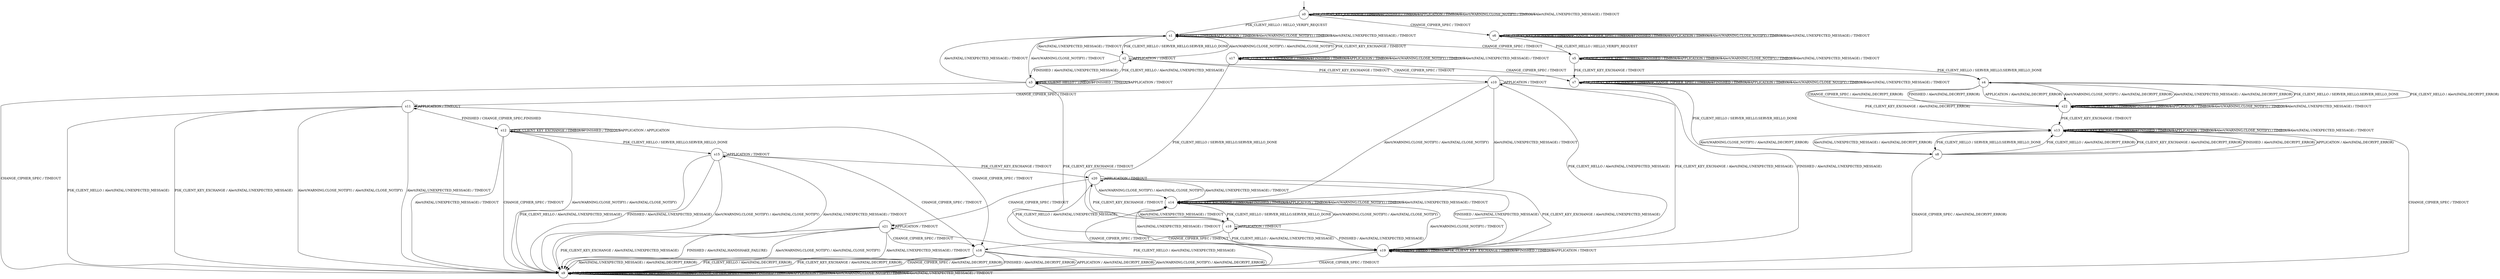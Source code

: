 digraph g {

	s0 [shape="circle" label="s0"];
	s1 [shape="circle" label="s1"];
	s2 [shape="circle" label="s2"];
	s3 [shape="circle" label="s3"];
	s4 [shape="circle" label="s4"];
	s5 [shape="circle" label="s5"];
	s6 [shape="circle" label="s6"];
	s7 [shape="circle" label="s7"];
	s8 [shape="circle" label="s8"];
	s9 [shape="circle" label="s9"];
	s10 [shape="circle" label="s10"];
	s11 [shape="circle" label="s11"];
	s12 [shape="circle" label="s12"];
	s13 [shape="circle" label="s13"];
	s14 [shape="circle" label="s14"];
	s15 [shape="circle" label="s15"];
	s16 [shape="circle" label="s16"];
	s17 [shape="circle" label="s17"];
	s18 [shape="circle" label="s18"];
	s19 [shape="circle" label="s19"];
	s20 [shape="circle" label="s20"];
	s21 [shape="circle" label="s21"];
	s22 [shape="circle" label="s22"];
	s0 -> s1 [label="PSK_CLIENT_HELLO / HELLO_VERIFY_REQUEST"];
	s0 -> s0 [label="PSK_CLIENT_KEY_EXCHANGE / TIMEOUT"];
	s0 -> s6 [label="CHANGE_CIPHER_SPEC / TIMEOUT"];
	s0 -> s0 [label="FINISHED / TIMEOUT"];
	s0 -> s0 [label="APPLICATION / TIMEOUT"];
	s0 -> s0 [label="Alert(WARNING,CLOSE_NOTIFY) / TIMEOUT"];
	s0 -> s0 [label="Alert(FATAL,UNEXPECTED_MESSAGE) / TIMEOUT"];
	s1 -> s2 [label="PSK_CLIENT_HELLO / SERVER_HELLO,SERVER_HELLO_DONE"];
	s1 -> s17 [label="PSK_CLIENT_KEY_EXCHANGE / TIMEOUT"];
	s1 -> s5 [label="CHANGE_CIPHER_SPEC / TIMEOUT"];
	s1 -> s1 [label="FINISHED / TIMEOUT"];
	s1 -> s1 [label="APPLICATION / TIMEOUT"];
	s1 -> s1 [label="Alert(WARNING,CLOSE_NOTIFY) / TIMEOUT"];
	s1 -> s1 [label="Alert(FATAL,UNEXPECTED_MESSAGE) / TIMEOUT"];
	s2 -> s3 [label="PSK_CLIENT_HELLO / Alert(FATAL,UNEXPECTED_MESSAGE)"];
	s2 -> s10 [label="PSK_CLIENT_KEY_EXCHANGE / TIMEOUT"];
	s2 -> s4 [label="CHANGE_CIPHER_SPEC / TIMEOUT"];
	s2 -> s3 [label="FINISHED / Alert(FATAL,UNEXPECTED_MESSAGE)"];
	s2 -> s2 [label="APPLICATION / TIMEOUT"];
	s2 -> s1 [label="Alert(WARNING,CLOSE_NOTIFY) / Alert(FATAL,CLOSE_NOTIFY)"];
	s2 -> s1 [label="Alert(FATAL,UNEXPECTED_MESSAGE) / TIMEOUT"];
	s3 -> s3 [label="PSK_CLIENT_HELLO / TIMEOUT"];
	s3 -> s19 [label="PSK_CLIENT_KEY_EXCHANGE / TIMEOUT"];
	s3 -> s9 [label="CHANGE_CIPHER_SPEC / TIMEOUT"];
	s3 -> s3 [label="FINISHED / TIMEOUT"];
	s3 -> s3 [label="APPLICATION / TIMEOUT"];
	s3 -> s1 [label="Alert(WARNING,CLOSE_NOTIFY) / TIMEOUT"];
	s3 -> s1 [label="Alert(FATAL,UNEXPECTED_MESSAGE) / TIMEOUT"];
	s4 -> s22 [label="PSK_CLIENT_HELLO / Alert(FATAL,DECRYPT_ERROR)"];
	s4 -> s13 [label="PSK_CLIENT_KEY_EXCHANGE / Alert(FATAL,DECRYPT_ERROR)"];
	s4 -> s22 [label="CHANGE_CIPHER_SPEC / Alert(FATAL,DECRYPT_ERROR)"];
	s4 -> s22 [label="FINISHED / Alert(FATAL,DECRYPT_ERROR)"];
	s4 -> s22 [label="APPLICATION / Alert(FATAL,DECRYPT_ERROR)"];
	s4 -> s22 [label="Alert(WARNING,CLOSE_NOTIFY) / Alert(FATAL,DECRYPT_ERROR)"];
	s4 -> s22 [label="Alert(FATAL,UNEXPECTED_MESSAGE) / Alert(FATAL,DECRYPT_ERROR)"];
	s5 -> s4 [label="PSK_CLIENT_HELLO / SERVER_HELLO,SERVER_HELLO_DONE"];
	s5 -> s7 [label="PSK_CLIENT_KEY_EXCHANGE / TIMEOUT"];
	s5 -> s5 [label="CHANGE_CIPHER_SPEC / TIMEOUT"];
	s5 -> s5 [label="FINISHED / TIMEOUT"];
	s5 -> s5 [label="APPLICATION / TIMEOUT"];
	s5 -> s5 [label="Alert(WARNING,CLOSE_NOTIFY) / TIMEOUT"];
	s5 -> s5 [label="Alert(FATAL,UNEXPECTED_MESSAGE) / TIMEOUT"];
	s6 -> s5 [label="PSK_CLIENT_HELLO / HELLO_VERIFY_REQUEST"];
	s6 -> s6 [label="PSK_CLIENT_KEY_EXCHANGE / TIMEOUT"];
	s6 -> s6 [label="CHANGE_CIPHER_SPEC / TIMEOUT"];
	s6 -> s6 [label="FINISHED / TIMEOUT"];
	s6 -> s6 [label="APPLICATION / TIMEOUT"];
	s6 -> s6 [label="Alert(WARNING,CLOSE_NOTIFY) / TIMEOUT"];
	s6 -> s6 [label="Alert(FATAL,UNEXPECTED_MESSAGE) / TIMEOUT"];
	s7 -> s8 [label="PSK_CLIENT_HELLO / SERVER_HELLO,SERVER_HELLO_DONE"];
	s7 -> s7 [label="PSK_CLIENT_KEY_EXCHANGE / TIMEOUT"];
	s7 -> s7 [label="CHANGE_CIPHER_SPEC / TIMEOUT"];
	s7 -> s7 [label="FINISHED / TIMEOUT"];
	s7 -> s7 [label="APPLICATION / TIMEOUT"];
	s7 -> s7 [label="Alert(WARNING,CLOSE_NOTIFY) / TIMEOUT"];
	s7 -> s7 [label="Alert(FATAL,UNEXPECTED_MESSAGE) / TIMEOUT"];
	s8 -> s13 [label="PSK_CLIENT_HELLO / Alert(FATAL,DECRYPT_ERROR)"];
	s8 -> s13 [label="PSK_CLIENT_KEY_EXCHANGE / Alert(FATAL,DECRYPT_ERROR)"];
	s8 -> s9 [label="CHANGE_CIPHER_SPEC / Alert(FATAL,DECRYPT_ERROR)"];
	s8 -> s13 [label="FINISHED / Alert(FATAL,DECRYPT_ERROR)"];
	s8 -> s13 [label="APPLICATION / Alert(FATAL,DECRYPT_ERROR)"];
	s8 -> s13 [label="Alert(WARNING,CLOSE_NOTIFY) / Alert(FATAL,DECRYPT_ERROR)"];
	s8 -> s13 [label="Alert(FATAL,UNEXPECTED_MESSAGE) / Alert(FATAL,DECRYPT_ERROR)"];
	s9 -> s9 [label="PSK_CLIENT_HELLO / TIMEOUT"];
	s9 -> s9 [label="PSK_CLIENT_KEY_EXCHANGE / TIMEOUT"];
	s9 -> s9 [label="CHANGE_CIPHER_SPEC / TIMEOUT"];
	s9 -> s9 [label="FINISHED / TIMEOUT"];
	s9 -> s9 [label="APPLICATION / TIMEOUT"];
	s9 -> s9 [label="Alert(WARNING,CLOSE_NOTIFY) / TIMEOUT"];
	s9 -> s9 [label="Alert(FATAL,UNEXPECTED_MESSAGE) / TIMEOUT"];
	s10 -> s19 [label="PSK_CLIENT_HELLO / Alert(FATAL,UNEXPECTED_MESSAGE)"];
	s10 -> s19 [label="PSK_CLIENT_KEY_EXCHANGE / Alert(FATAL,UNEXPECTED_MESSAGE)"];
	s10 -> s11 [label="CHANGE_CIPHER_SPEC / TIMEOUT"];
	s10 -> s19 [label="FINISHED / Alert(FATAL,UNEXPECTED_MESSAGE)"];
	s10 -> s10 [label="APPLICATION / TIMEOUT"];
	s10 -> s14 [label="Alert(WARNING,CLOSE_NOTIFY) / Alert(FATAL,CLOSE_NOTIFY)"];
	s10 -> s14 [label="Alert(FATAL,UNEXPECTED_MESSAGE) / TIMEOUT"];
	s11 -> s9 [label="PSK_CLIENT_HELLO / Alert(FATAL,UNEXPECTED_MESSAGE)"];
	s11 -> s9 [label="PSK_CLIENT_KEY_EXCHANGE / Alert(FATAL,UNEXPECTED_MESSAGE)"];
	s11 -> s16 [label="CHANGE_CIPHER_SPEC / TIMEOUT"];
	s11 -> s12 [label="FINISHED / CHANGE_CIPHER_SPEC,FINISHED"];
	s11 -> s11 [label="APPLICATION / TIMEOUT"];
	s11 -> s9 [label="Alert(WARNING,CLOSE_NOTIFY) / Alert(FATAL,CLOSE_NOTIFY)"];
	s11 -> s9 [label="Alert(FATAL,UNEXPECTED_MESSAGE) / TIMEOUT"];
	s12 -> s15 [label="PSK_CLIENT_HELLO / SERVER_HELLO,SERVER_HELLO_DONE"];
	s12 -> s12 [label="PSK_CLIENT_KEY_EXCHANGE / TIMEOUT"];
	s12 -> s9 [label="CHANGE_CIPHER_SPEC / TIMEOUT"];
	s12 -> s12 [label="FINISHED / TIMEOUT"];
	s12 -> s12 [label="APPLICATION / APPLICATION"];
	s12 -> s9 [label="Alert(WARNING,CLOSE_NOTIFY) / Alert(FATAL,CLOSE_NOTIFY)"];
	s12 -> s9 [label="Alert(FATAL,UNEXPECTED_MESSAGE) / TIMEOUT"];
	s13 -> s8 [label="PSK_CLIENT_HELLO / SERVER_HELLO,SERVER_HELLO_DONE"];
	s13 -> s13 [label="PSK_CLIENT_KEY_EXCHANGE / TIMEOUT"];
	s13 -> s9 [label="CHANGE_CIPHER_SPEC / TIMEOUT"];
	s13 -> s13 [label="FINISHED / TIMEOUT"];
	s13 -> s13 [label="APPLICATION / TIMEOUT"];
	s13 -> s13 [label="Alert(WARNING,CLOSE_NOTIFY) / TIMEOUT"];
	s13 -> s13 [label="Alert(FATAL,UNEXPECTED_MESSAGE) / TIMEOUT"];
	s14 -> s18 [label="PSK_CLIENT_HELLO / SERVER_HELLO,SERVER_HELLO_DONE"];
	s14 -> s14 [label="PSK_CLIENT_KEY_EXCHANGE / TIMEOUT"];
	s14 -> s9 [label="CHANGE_CIPHER_SPEC / TIMEOUT"];
	s14 -> s14 [label="FINISHED / TIMEOUT"];
	s14 -> s14 [label="APPLICATION / TIMEOUT"];
	s14 -> s14 [label="Alert(WARNING,CLOSE_NOTIFY) / TIMEOUT"];
	s14 -> s14 [label="Alert(FATAL,UNEXPECTED_MESSAGE) / TIMEOUT"];
	s15 -> s9 [label="PSK_CLIENT_HELLO / Alert(FATAL,UNEXPECTED_MESSAGE)"];
	s15 -> s20 [label="PSK_CLIENT_KEY_EXCHANGE / TIMEOUT"];
	s15 -> s16 [label="CHANGE_CIPHER_SPEC / TIMEOUT"];
	s15 -> s9 [label="FINISHED / Alert(FATAL,UNEXPECTED_MESSAGE)"];
	s15 -> s15 [label="APPLICATION / TIMEOUT"];
	s15 -> s9 [label="Alert(WARNING,CLOSE_NOTIFY) / Alert(FATAL,CLOSE_NOTIFY)"];
	s15 -> s9 [label="Alert(FATAL,UNEXPECTED_MESSAGE) / TIMEOUT"];
	s16 -> s9 [label="PSK_CLIENT_HELLO / Alert(FATAL,DECRYPT_ERROR)"];
	s16 -> s9 [label="PSK_CLIENT_KEY_EXCHANGE / Alert(FATAL,DECRYPT_ERROR)"];
	s16 -> s9 [label="CHANGE_CIPHER_SPEC / Alert(FATAL,DECRYPT_ERROR)"];
	s16 -> s9 [label="FINISHED / Alert(FATAL,DECRYPT_ERROR)"];
	s16 -> s9 [label="APPLICATION / Alert(FATAL,DECRYPT_ERROR)"];
	s16 -> s9 [label="Alert(WARNING,CLOSE_NOTIFY) / Alert(FATAL,DECRYPT_ERROR)"];
	s16 -> s9 [label="Alert(FATAL,UNEXPECTED_MESSAGE) / Alert(FATAL,DECRYPT_ERROR)"];
	s17 -> s18 [label="PSK_CLIENT_HELLO / SERVER_HELLO,SERVER_HELLO_DONE"];
	s17 -> s17 [label="PSK_CLIENT_KEY_EXCHANGE / TIMEOUT"];
	s17 -> s7 [label="CHANGE_CIPHER_SPEC / TIMEOUT"];
	s17 -> s17 [label="FINISHED / TIMEOUT"];
	s17 -> s17 [label="APPLICATION / TIMEOUT"];
	s17 -> s17 [label="Alert(WARNING,CLOSE_NOTIFY) / TIMEOUT"];
	s17 -> s17 [label="Alert(FATAL,UNEXPECTED_MESSAGE) / TIMEOUT"];
	s18 -> s19 [label="PSK_CLIENT_HELLO / Alert(FATAL,UNEXPECTED_MESSAGE)"];
	s18 -> s20 [label="PSK_CLIENT_KEY_EXCHANGE / TIMEOUT"];
	s18 -> s16 [label="CHANGE_CIPHER_SPEC / TIMEOUT"];
	s18 -> s19 [label="FINISHED / Alert(FATAL,UNEXPECTED_MESSAGE)"];
	s18 -> s18 [label="APPLICATION / TIMEOUT"];
	s18 -> s14 [label="Alert(WARNING,CLOSE_NOTIFY) / Alert(FATAL,CLOSE_NOTIFY)"];
	s18 -> s14 [label="Alert(FATAL,UNEXPECTED_MESSAGE) / TIMEOUT"];
	s19 -> s19 [label="PSK_CLIENT_HELLO / TIMEOUT"];
	s19 -> s19 [label="PSK_CLIENT_KEY_EXCHANGE / TIMEOUT"];
	s19 -> s9 [label="CHANGE_CIPHER_SPEC / TIMEOUT"];
	s19 -> s19 [label="FINISHED / TIMEOUT"];
	s19 -> s19 [label="APPLICATION / TIMEOUT"];
	s19 -> s14 [label="Alert(WARNING,CLOSE_NOTIFY) / TIMEOUT"];
	s19 -> s14 [label="Alert(FATAL,UNEXPECTED_MESSAGE) / TIMEOUT"];
	s20 -> s19 [label="PSK_CLIENT_HELLO / Alert(FATAL,UNEXPECTED_MESSAGE)"];
	s20 -> s19 [label="PSK_CLIENT_KEY_EXCHANGE / Alert(FATAL,UNEXPECTED_MESSAGE)"];
	s20 -> s21 [label="CHANGE_CIPHER_SPEC / TIMEOUT"];
	s20 -> s19 [label="FINISHED / Alert(FATAL,UNEXPECTED_MESSAGE)"];
	s20 -> s20 [label="APPLICATION / TIMEOUT"];
	s20 -> s14 [label="Alert(WARNING,CLOSE_NOTIFY) / Alert(FATAL,CLOSE_NOTIFY)"];
	s20 -> s14 [label="Alert(FATAL,UNEXPECTED_MESSAGE) / TIMEOUT"];
	s21 -> s9 [label="PSK_CLIENT_HELLO / Alert(FATAL,UNEXPECTED_MESSAGE)"];
	s21 -> s9 [label="PSK_CLIENT_KEY_EXCHANGE / Alert(FATAL,UNEXPECTED_MESSAGE)"];
	s21 -> s16 [label="CHANGE_CIPHER_SPEC / TIMEOUT"];
	s21 -> s9 [label="FINISHED / Alert(FATAL,HANDSHAKE_FAILURE)"];
	s21 -> s21 [label="APPLICATION / TIMEOUT"];
	s21 -> s9 [label="Alert(WARNING,CLOSE_NOTIFY) / Alert(FATAL,CLOSE_NOTIFY)"];
	s21 -> s9 [label="Alert(FATAL,UNEXPECTED_MESSAGE) / TIMEOUT"];
	s22 -> s4 [label="PSK_CLIENT_HELLO / SERVER_HELLO,SERVER_HELLO_DONE"];
	s22 -> s13 [label="PSK_CLIENT_KEY_EXCHANGE / TIMEOUT"];
	s22 -> s22 [label="CHANGE_CIPHER_SPEC / TIMEOUT"];
	s22 -> s22 [label="FINISHED / TIMEOUT"];
	s22 -> s22 [label="APPLICATION / TIMEOUT"];
	s22 -> s22 [label="Alert(WARNING,CLOSE_NOTIFY) / TIMEOUT"];
	s22 -> s22 [label="Alert(FATAL,UNEXPECTED_MESSAGE) / TIMEOUT"];

__start0 [label="" shape="none" width="0" height="0"];
__start0 -> s0;

}
